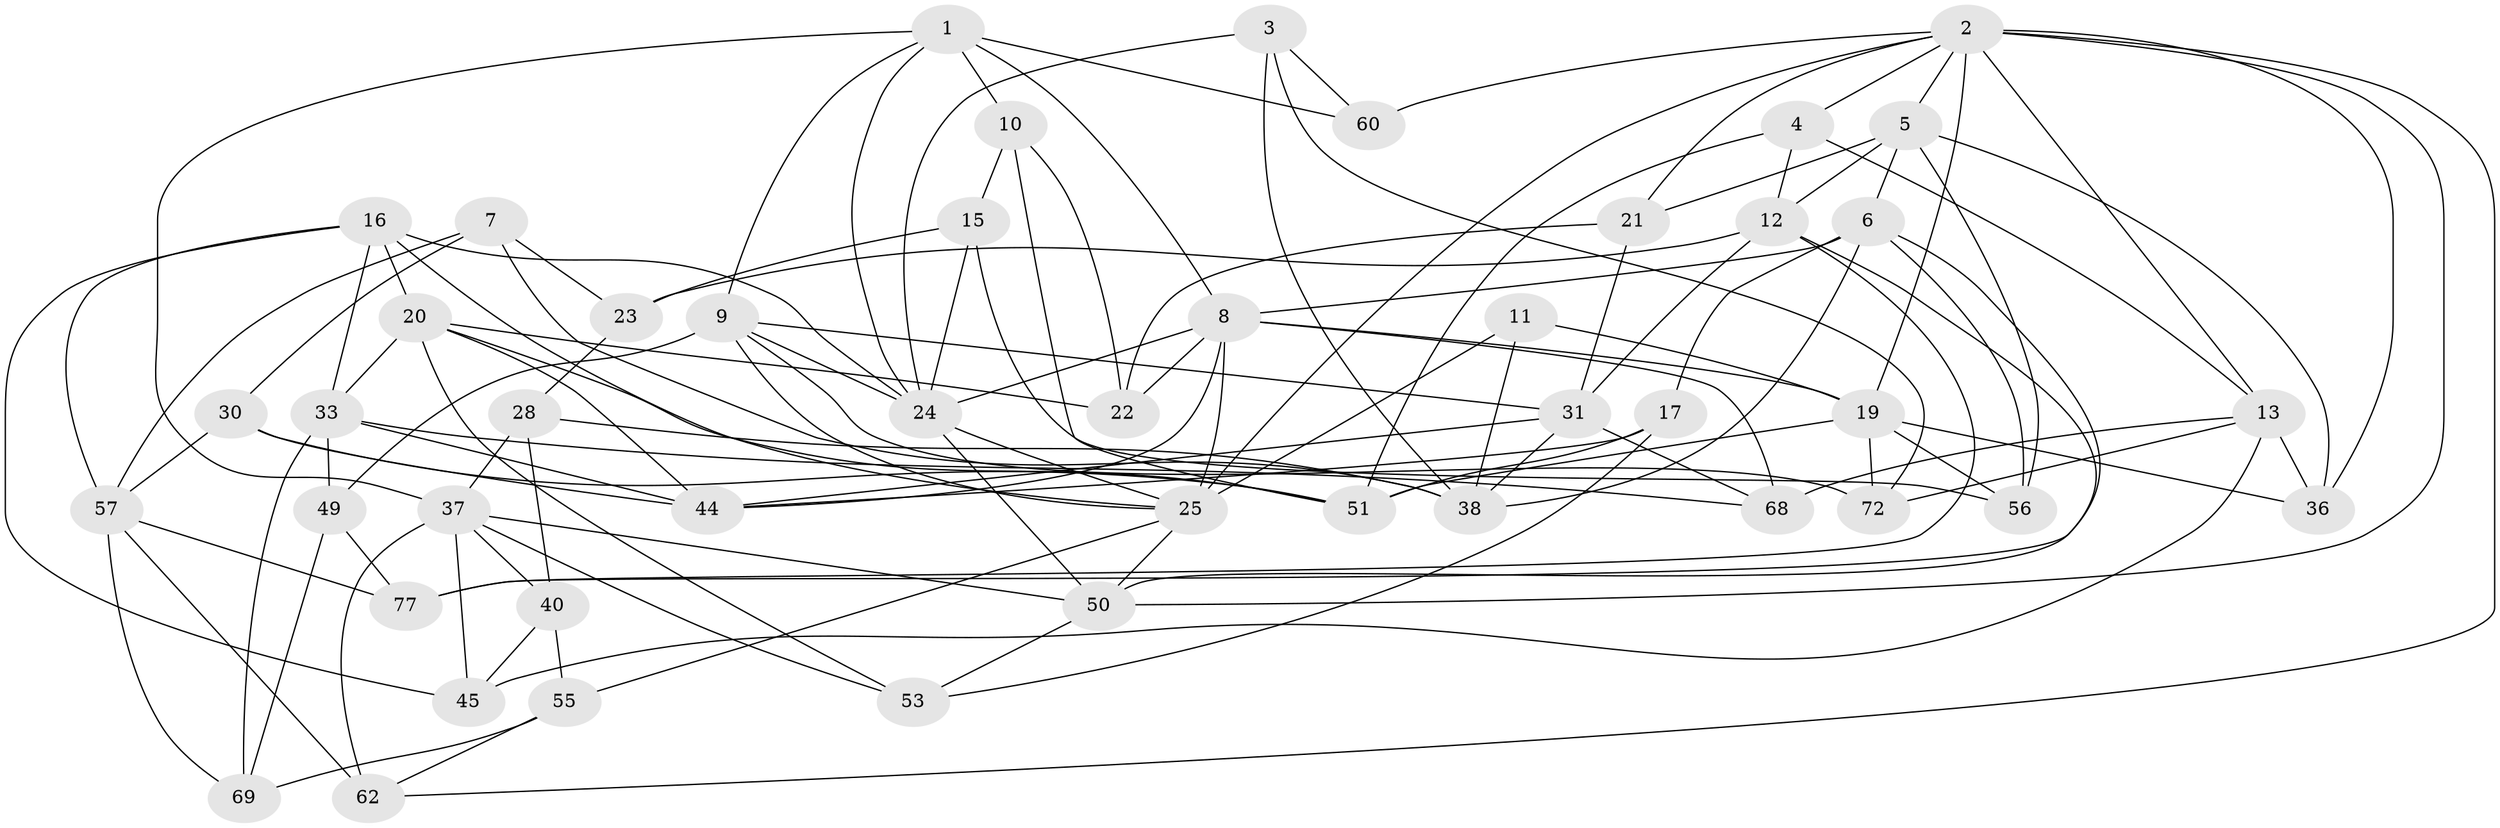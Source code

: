 // original degree distribution, {4: 1.0}
// Generated by graph-tools (version 1.1) at 2025/20/03/04/25 18:20:58]
// undirected, 46 vertices, 118 edges
graph export_dot {
graph [start="1"]
  node [color=gray90,style=filled];
  1 [super="+14"];
  2 [super="+34+18+58"];
  3;
  4;
  5 [super="+27"];
  6 [super="+43"];
  7;
  8 [super="+29+26"];
  9 [super="+42"];
  10;
  11;
  12 [super="+66+54"];
  13 [super="+48"];
  15;
  16 [super="+73"];
  17;
  19 [super="+32+75"];
  20 [super="+70"];
  21;
  22;
  23;
  24 [super="+64+41"];
  25 [super="+52+67"];
  28;
  30;
  31 [super="+65"];
  33 [super="+39"];
  36;
  37 [super="+59"];
  38 [super="+46"];
  40;
  44 [super="+47"];
  45;
  49;
  50 [super="+71"];
  51 [super="+78"];
  53;
  55;
  56;
  57 [super="+61"];
  60;
  62;
  68;
  69;
  72;
  77;
  1 -- 10;
  1 -- 60 [weight=2];
  1 -- 37 [weight=2];
  1 -- 8;
  1 -- 9;
  1 -- 24;
  2 -- 60;
  2 -- 4;
  2 -- 62;
  2 -- 19 [weight=2];
  2 -- 13;
  2 -- 50;
  2 -- 36;
  2 -- 5;
  2 -- 21;
  2 -- 25 [weight=2];
  3 -- 72;
  3 -- 38;
  3 -- 24;
  3 -- 60;
  4 -- 12;
  4 -- 13;
  4 -- 51;
  5 -- 21;
  5 -- 36;
  5 -- 56;
  5 -- 12;
  5 -- 6;
  6 -- 56;
  6 -- 17;
  6 -- 8;
  6 -- 38;
  6 -- 77;
  7 -- 30;
  7 -- 23;
  7 -- 57;
  7 -- 38;
  8 -- 44;
  8 -- 19;
  8 -- 22;
  8 -- 68;
  8 -- 25;
  8 -- 24;
  9 -- 72;
  9 -- 49;
  9 -- 24;
  9 -- 25;
  9 -- 31;
  10 -- 15;
  10 -- 51;
  10 -- 22;
  11 -- 38;
  11 -- 19;
  11 -- 25 [weight=2];
  12 -- 23;
  12 -- 50;
  12 -- 31;
  12 -- 77;
  13 -- 45;
  13 -- 68;
  13 -- 36;
  13 -- 72;
  15 -- 56;
  15 -- 23;
  15 -- 24;
  16 -- 45;
  16 -- 25;
  16 -- 20;
  16 -- 33;
  16 -- 57;
  16 -- 24;
  17 -- 53;
  17 -- 44;
  17 -- 51;
  19 -- 36;
  19 -- 72;
  19 -- 51;
  19 -- 56;
  20 -- 22;
  20 -- 53;
  20 -- 51;
  20 -- 44;
  20 -- 33;
  21 -- 22;
  21 -- 31;
  23 -- 28;
  24 -- 25;
  24 -- 50;
  25 -- 55;
  25 -- 50;
  28 -- 40;
  28 -- 38;
  28 -- 37;
  30 -- 44;
  30 -- 57;
  30 -- 51;
  31 -- 68;
  31 -- 38;
  31 -- 44;
  33 -- 69;
  33 -- 49;
  33 -- 44;
  33 -- 68;
  37 -- 62;
  37 -- 45;
  37 -- 50;
  37 -- 53;
  37 -- 40;
  40 -- 55;
  40 -- 45;
  49 -- 69;
  49 -- 77;
  50 -- 53;
  55 -- 62;
  55 -- 69;
  57 -- 62;
  57 -- 77;
  57 -- 69;
}
